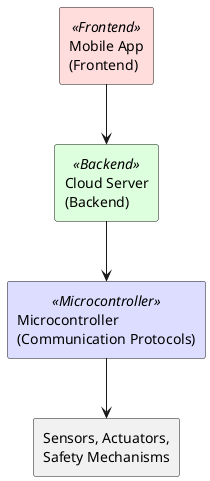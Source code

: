 @startuml
skinparam rectangle {
    BackgroundColor<<Frontend>> #FFDDDD
    BackgroundColor<<Backend>> #DDFFDD
    BackgroundColor<<Microcontroller>> #DDDDFF
}

rectangle "Mobile App\n(Frontend)" as App <<Frontend>>
rectangle "Cloud Server\n(Backend)" as Cloud <<Backend>>
rectangle "Microcontroller\n(Communication Protocols)" as MCU <<Microcontroller>>
rectangle "Sensors, Actuators,\nSafety Mechanisms" as Components

App --> Cloud
Cloud --> MCU
MCU --> Components
@enduml

